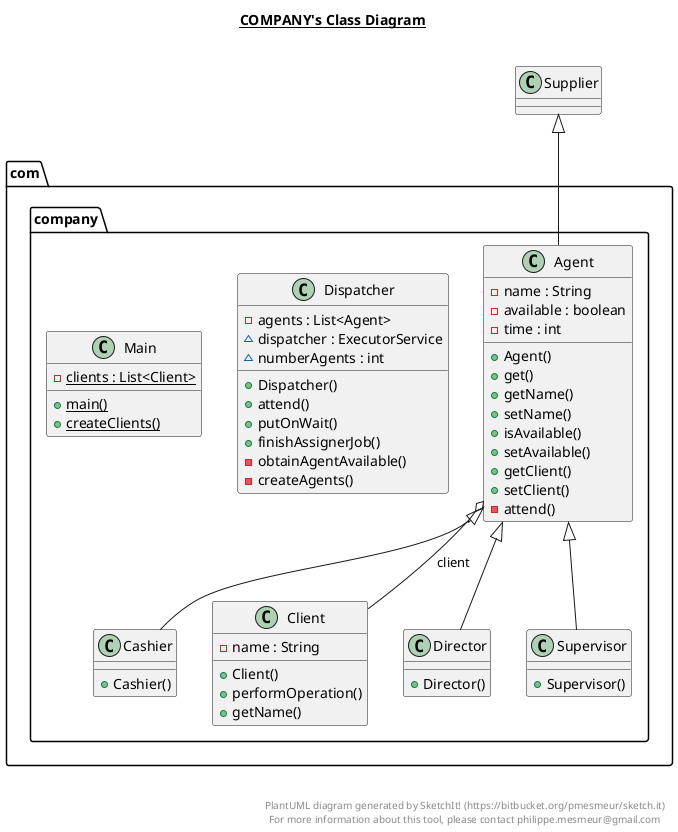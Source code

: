 @startuml

title __COMPANY's Class Diagram__\n

  package com.company {
    class Agent {
        - name : String
        - available : boolean
        - time : int
        + Agent()
        + get()
        + getName()
        + setName()
        + isAvailable()
        + setAvailable()
        + getClient()
        + setClient()
        - attend()
    }
  }
  

  package com.company {
    class Cashier {
        + Cashier()
    }
  }
  

  package com.company {
    class Client {
        - name : String
        + Client()
        + performOperation()
        + getName()
    }
  }
  

  package com.company {
    class Director {
        + Director()
    }
  }
  

  package com.company {
    class Dispatcher {
        - agents : List<Agent>
        ~ dispatcher : ExecutorService
        ~ numberAgents : int
        + Dispatcher()
        + attend()
        + putOnWait()
        + finishAssignerJob()
        - obtainAgentAvailable()
        - createAgents()
    }
  }
  

  package com.company {
    class Main {
        {static} - clients : List<Client>
        {static} + main()
        {static} + createClients()
    }
  }
  

  package com.company {
    class Supervisor {
        + Supervisor()
    }
  }
  

  Agent -up-|> Supplier
  Agent o-- Client : client
  Cashier -up-|> Agent
  Director -up-|> Agent
  Supervisor -up-|> Agent


right footer


PlantUML diagram generated by SketchIt! (https://bitbucket.org/pmesmeur/sketch.it)
For more information about this tool, please contact philippe.mesmeur@gmail.com
endfooter

@enduml
